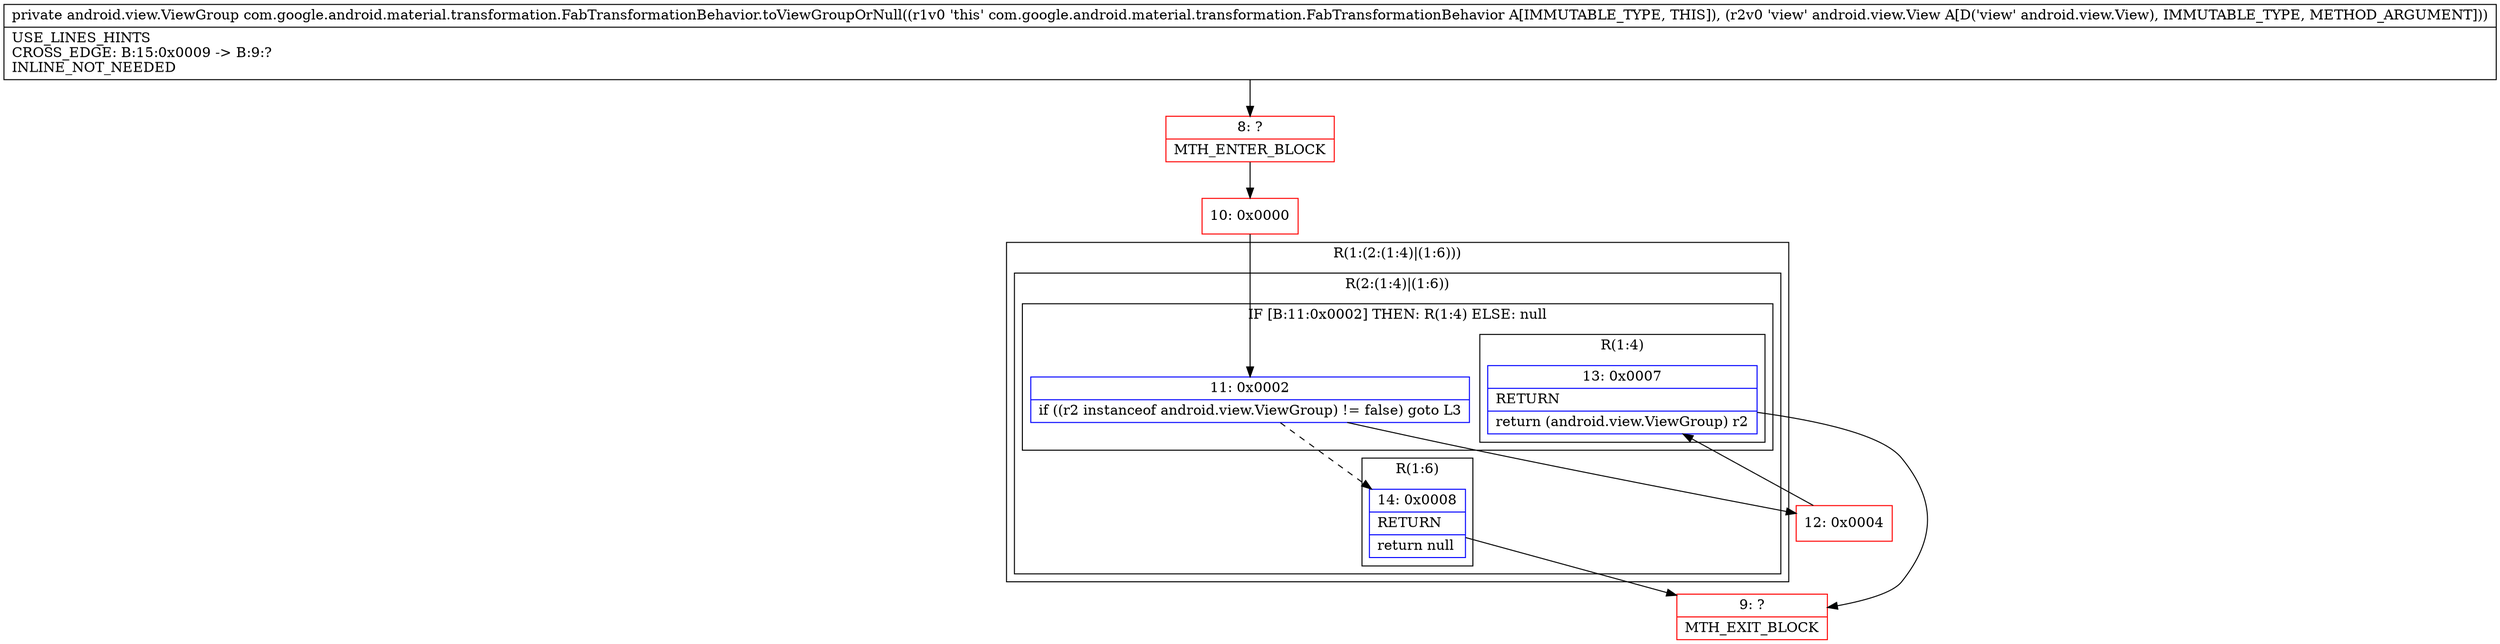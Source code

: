digraph "CFG forcom.google.android.material.transformation.FabTransformationBehavior.toViewGroupOrNull(Landroid\/view\/View;)Landroid\/view\/ViewGroup;" {
subgraph cluster_Region_1730020386 {
label = "R(1:(2:(1:4)|(1:6)))";
node [shape=record,color=blue];
subgraph cluster_Region_48252830 {
label = "R(2:(1:4)|(1:6))";
node [shape=record,color=blue];
subgraph cluster_IfRegion_1455999204 {
label = "IF [B:11:0x0002] THEN: R(1:4) ELSE: null";
node [shape=record,color=blue];
Node_11 [shape=record,label="{11\:\ 0x0002|if ((r2 instanceof android.view.ViewGroup) != false) goto L3\l}"];
subgraph cluster_Region_342888553 {
label = "R(1:4)";
node [shape=record,color=blue];
Node_13 [shape=record,label="{13\:\ 0x0007|RETURN\l|return (android.view.ViewGroup) r2\l}"];
}
}
subgraph cluster_Region_56109521 {
label = "R(1:6)";
node [shape=record,color=blue];
Node_14 [shape=record,label="{14\:\ 0x0008|RETURN\l|return null\l}"];
}
}
}
Node_8 [shape=record,color=red,label="{8\:\ ?|MTH_ENTER_BLOCK\l}"];
Node_10 [shape=record,color=red,label="{10\:\ 0x0000}"];
Node_12 [shape=record,color=red,label="{12\:\ 0x0004}"];
Node_9 [shape=record,color=red,label="{9\:\ ?|MTH_EXIT_BLOCK\l}"];
MethodNode[shape=record,label="{private android.view.ViewGroup com.google.android.material.transformation.FabTransformationBehavior.toViewGroupOrNull((r1v0 'this' com.google.android.material.transformation.FabTransformationBehavior A[IMMUTABLE_TYPE, THIS]), (r2v0 'view' android.view.View A[D('view' android.view.View), IMMUTABLE_TYPE, METHOD_ARGUMENT]))  | USE_LINES_HINTS\lCROSS_EDGE: B:15:0x0009 \-\> B:9:?\lINLINE_NOT_NEEDED\l}"];
MethodNode -> Node_8;Node_11 -> Node_12;
Node_11 -> Node_14[style=dashed];
Node_13 -> Node_9;
Node_14 -> Node_9;
Node_8 -> Node_10;
Node_10 -> Node_11;
Node_12 -> Node_13;
}

